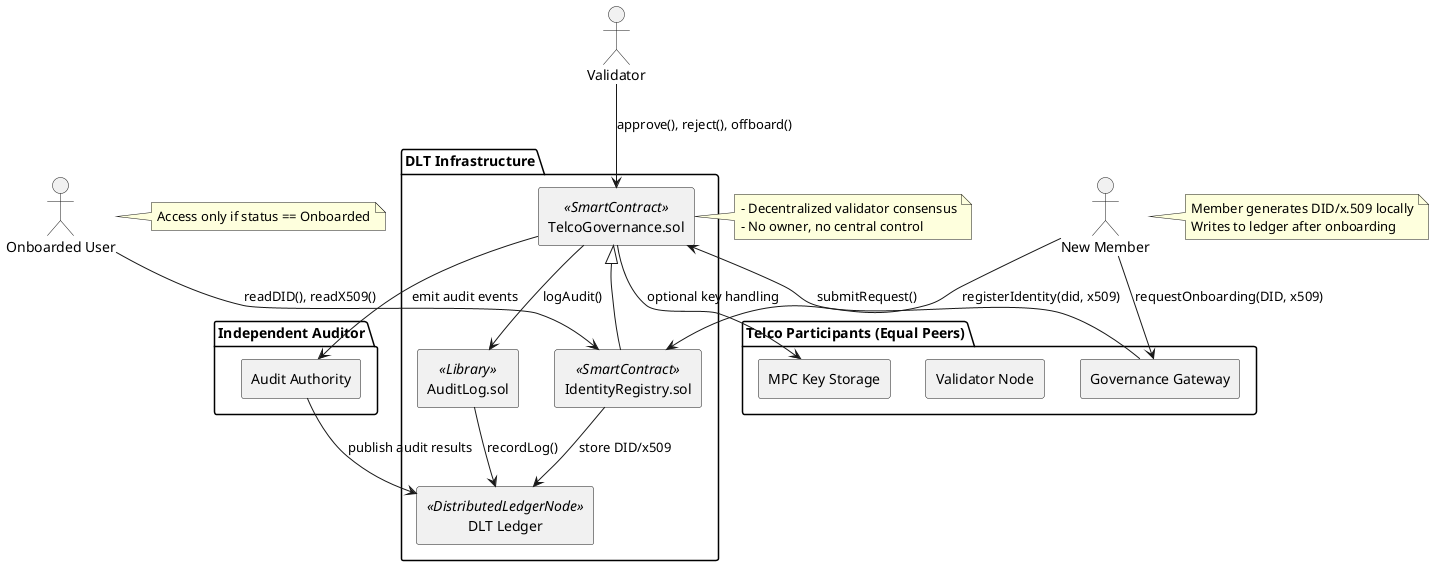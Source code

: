 @startuml
skinparam componentStyle rectangle

package "DLT Infrastructure" {
  [TelcoGovernance.sol] <<SmartContract>>
  [AuditLog.sol] <<Library>>
  [IdentityRegistry.sol] <<SmartContract>>
  [DLT Ledger] <<DistributedLedgerNode>>
}

package "Telco Participants (Equal Peers)" {
  [Governance Gateway]
  [Validator Node]
  [MPC Key Storage]
}

package "Independent Auditor" {
  [Audit Authority]
}

actor "New Member" as Partner
actor "Validator"
actor "Onboarded User" as Reader

' --- Governance & Membership ---
Partner --> [Governance Gateway] : requestOnboarding(DID, x509)
[Governance Gateway] --> [TelcoGovernance.sol] : submitRequest()
Validator --> [TelcoGovernance.sol] : approve(), reject(), offboard()
[TelcoGovernance.sol] --> [AuditLog.sol] : logAudit()
[AuditLog.sol] --> [DLT Ledger] : recordLog()

' --- Identity Management ---
[TelcoGovernance.sol] <|-- [IdentityRegistry.sol]
[IdentityRegistry.sol] --> [DLT Ledger] : store DID/x509

' Self-sovereign write action
Partner --> [IdentityRegistry.sol] : registerIdentity(did, x509)
note right of Partner
  Member generates DID/x.509 locally
  Writes to ledger after onboarding
end note

Reader --> [IdentityRegistry.sol] : readDID(), readX509()
note right of Reader
  Access only if status == Onboarded
end note

' --- Supporting Infrastructure ---
[TelcoGovernance.sol] --> [MPC Key Storage] : optional key handling
[TelcoGovernance.sol] --> [Audit Authority] : emit audit events
[Audit Authority] --> [DLT Ledger] : publish audit results

note right of [TelcoGovernance.sol]
  - Decentralized validator consensus
  - No owner, no central control
end note
@enduml